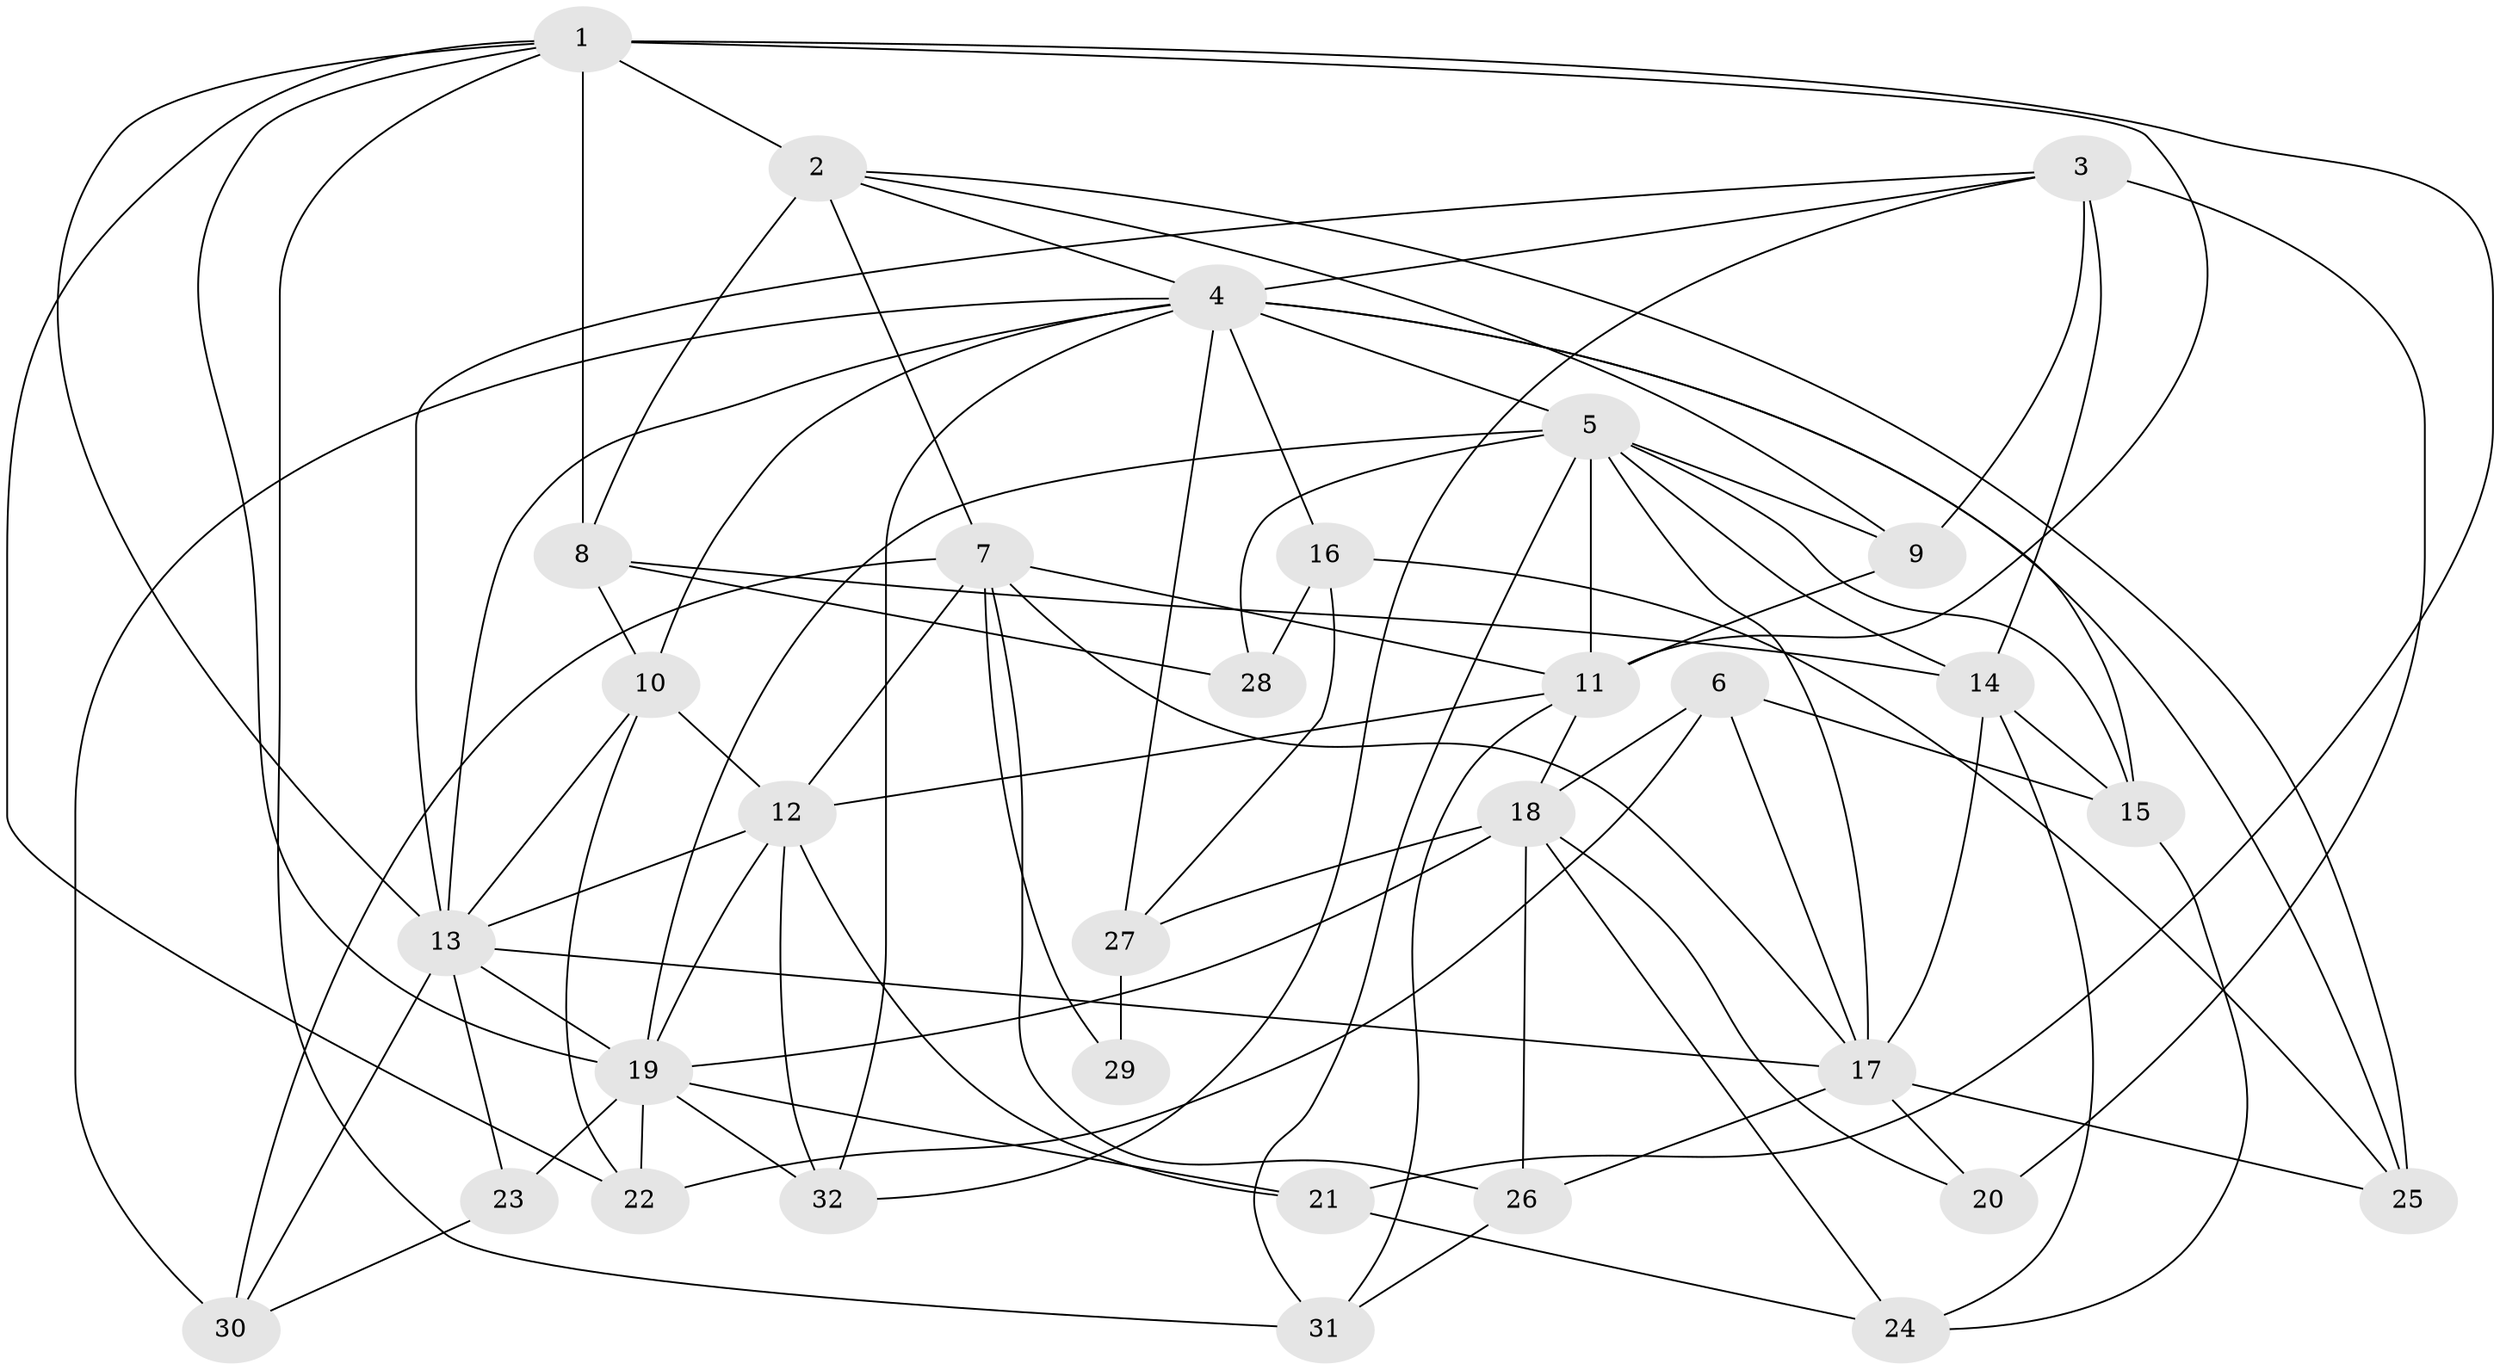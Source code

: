 // original degree distribution, {4: 1.0}
// Generated by graph-tools (version 1.1) at 2025/53/03/04/25 22:53:56]
// undirected, 32 vertices, 87 edges
graph export_dot {
  node [color=gray90,style=filled];
  1;
  2;
  3;
  4;
  5;
  6;
  7;
  8;
  9;
  10;
  11;
  12;
  13;
  14;
  15;
  16;
  17;
  18;
  19;
  20;
  21;
  22;
  23;
  24;
  25;
  26;
  27;
  28;
  29;
  30;
  31;
  32;
  1 -- 2 [weight=3.0];
  1 -- 8 [weight=1.0];
  1 -- 11 [weight=1.0];
  1 -- 13 [weight=1.0];
  1 -- 19 [weight=1.0];
  1 -- 21 [weight=1.0];
  1 -- 22 [weight=1.0];
  1 -- 31 [weight=1.0];
  2 -- 4 [weight=1.0];
  2 -- 7 [weight=3.0];
  2 -- 8 [weight=1.0];
  2 -- 9 [weight=1.0];
  2 -- 25 [weight=1.0];
  3 -- 4 [weight=1.0];
  3 -- 9 [weight=1.0];
  3 -- 13 [weight=2.0];
  3 -- 14 [weight=1.0];
  3 -- 20 [weight=2.0];
  3 -- 32 [weight=1.0];
  4 -- 5 [weight=1.0];
  4 -- 10 [weight=1.0];
  4 -- 13 [weight=1.0];
  4 -- 15 [weight=2.0];
  4 -- 16 [weight=1.0];
  4 -- 25 [weight=1.0];
  4 -- 27 [weight=1.0];
  4 -- 30 [weight=1.0];
  4 -- 32 [weight=1.0];
  5 -- 9 [weight=1.0];
  5 -- 11 [weight=2.0];
  5 -- 14 [weight=2.0];
  5 -- 15 [weight=1.0];
  5 -- 17 [weight=1.0];
  5 -- 19 [weight=2.0];
  5 -- 28 [weight=1.0];
  5 -- 31 [weight=1.0];
  6 -- 15 [weight=1.0];
  6 -- 17 [weight=1.0];
  6 -- 18 [weight=1.0];
  6 -- 22 [weight=1.0];
  7 -- 11 [weight=1.0];
  7 -- 12 [weight=2.0];
  7 -- 17 [weight=1.0];
  7 -- 26 [weight=1.0];
  7 -- 29 [weight=3.0];
  7 -- 30 [weight=1.0];
  8 -- 10 [weight=3.0];
  8 -- 14 [weight=1.0];
  8 -- 28 [weight=2.0];
  9 -- 11 [weight=1.0];
  10 -- 12 [weight=1.0];
  10 -- 13 [weight=2.0];
  10 -- 22 [weight=1.0];
  11 -- 12 [weight=1.0];
  11 -- 18 [weight=1.0];
  11 -- 31 [weight=1.0];
  12 -- 13 [weight=1.0];
  12 -- 19 [weight=1.0];
  12 -- 21 [weight=1.0];
  12 -- 32 [weight=1.0];
  13 -- 17 [weight=2.0];
  13 -- 19 [weight=1.0];
  13 -- 23 [weight=1.0];
  13 -- 30 [weight=1.0];
  14 -- 15 [weight=1.0];
  14 -- 17 [weight=2.0];
  14 -- 24 [weight=1.0];
  15 -- 24 [weight=1.0];
  16 -- 25 [weight=1.0];
  16 -- 27 [weight=1.0];
  16 -- 28 [weight=1.0];
  17 -- 20 [weight=1.0];
  17 -- 25 [weight=1.0];
  17 -- 26 [weight=1.0];
  18 -- 19 [weight=2.0];
  18 -- 20 [weight=1.0];
  18 -- 24 [weight=1.0];
  18 -- 26 [weight=1.0];
  18 -- 27 [weight=1.0];
  19 -- 21 [weight=1.0];
  19 -- 22 [weight=1.0];
  19 -- 23 [weight=2.0];
  19 -- 32 [weight=1.0];
  21 -- 24 [weight=1.0];
  23 -- 30 [weight=1.0];
  26 -- 31 [weight=1.0];
  27 -- 29 [weight=1.0];
}

